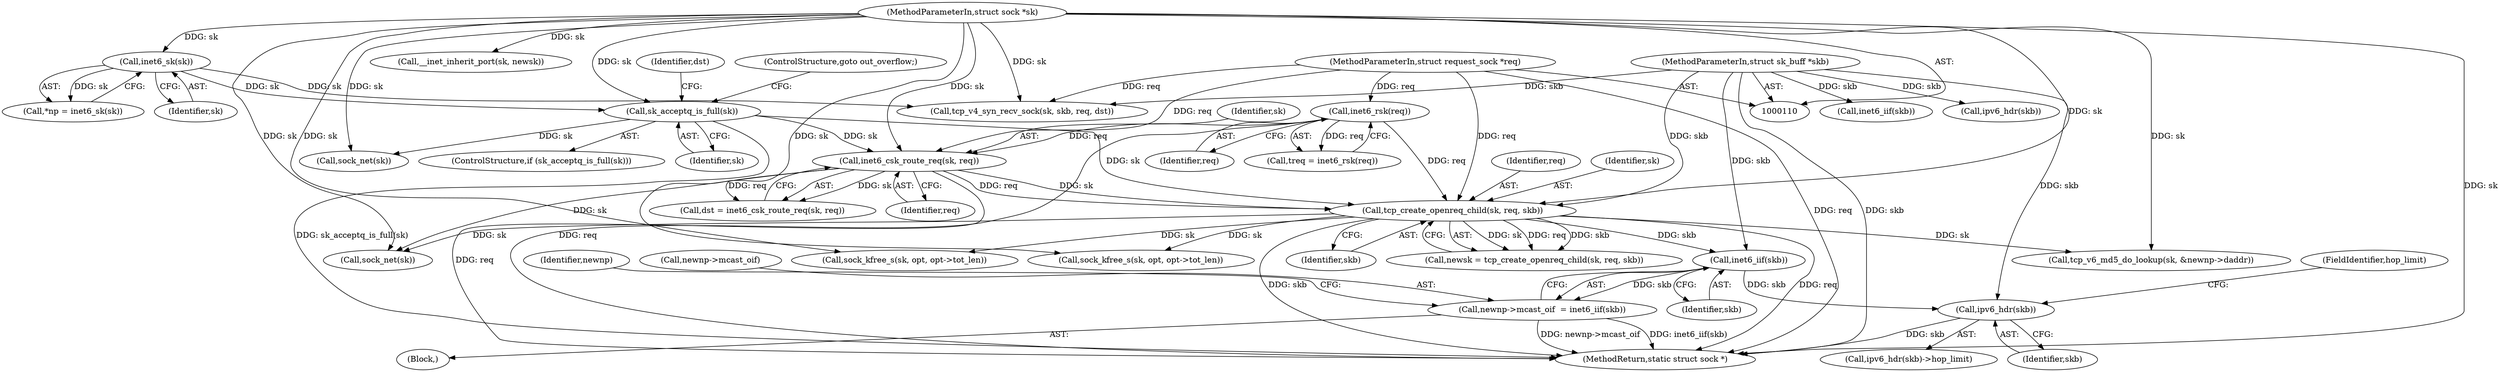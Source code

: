 digraph "0_linux_f6d8bd051c391c1c0458a30b2a7abcd939329259_33@pointer" {
"1000437" [label="(Call,inet6_iif(skb))"];
"1000284" [label="(Call,tcp_create_openreq_child(sk, req, skb))"];
"1000266" [label="(Call,sk_acceptq_is_full(sk))"];
"1000121" [label="(Call,inet6_sk(sk))"];
"1000111" [label="(MethodParameterIn,struct sock *sk)"];
"1000275" [label="(Call,inet6_csk_route_req(sk, req))"];
"1000258" [label="(Call,inet6_rsk(req))"];
"1000113" [label="(MethodParameterIn,struct request_sock *req)"];
"1000112" [label="(MethodParameterIn,struct sk_buff *skb)"];
"1000433" [label="(Call,newnp->mcast_oif  = inet6_iif(skb))"];
"1000444" [label="(Call,ipv6_hdr(skb))"];
"1000285" [label="(Identifier,sk)"];
"1000284" [label="(Call,tcp_create_openreq_child(sk, req, skb))"];
"1000562" [label="(Call,__inet_inherit_port(sk, newsk))"];
"1000113" [label="(MethodParameterIn,struct request_sock *req)"];
"1000267" [label="(Identifier,sk)"];
"1000277" [label="(Identifier,req)"];
"1000238" [label="(Call,inet6_iif(skb))"];
"1000282" [label="(Call,newsk = tcp_create_openreq_child(sk, req, skb))"];
"1000273" [label="(Call,dst = inet6_csk_route_req(sk, req))"];
"1000112" [label="(MethodParameterIn,struct sk_buff *skb)"];
"1000438" [label="(Identifier,skb)"];
"1000276" [label="(Identifier,sk)"];
"1000604" [label="(MethodReturn,static struct sock *)"];
"1000119" [label="(Call,*np = inet6_sk(sk))"];
"1000577" [label="(Call,sock_net(sk))"];
"1000275" [label="(Call,inet6_csk_route_req(sk, req))"];
"1000527" [label="(Call,tcp_v6_md5_do_lookup(sk, &newnp->daddr))"];
"1000265" [label="(ControlStructure,if (sk_acceptq_is_full(sk)))"];
"1000122" [label="(Identifier,sk)"];
"1000256" [label="(Call,treq = inet6_rsk(req))"];
"1000266" [label="(Call,sk_acceptq_is_full(sk))"];
"1000271" [label="(Identifier,dst)"];
"1000437" [label="(Call,inet6_iif(skb))"];
"1000443" [label="(Call,ipv6_hdr(skb)->hop_limit)"];
"1000111" [label="(MethodParameterIn,struct sock *sk)"];
"1000115" [label="(Block,)"];
"1000446" [label="(FieldIdentifier,hop_limit)"];
"1000433" [label="(Call,newnp->mcast_oif  = inet6_iif(skb))"];
"1000287" [label="(Identifier,skb)"];
"1000139" [label="(Call,tcp_v4_syn_recv_sock(sk, skb, req, dst))"];
"1000441" [label="(Identifier,newnp)"];
"1000444" [label="(Call,ipv6_hdr(skb))"];
"1000268" [label="(ControlStructure,goto out_overflow;)"];
"1000245" [label="(Call,ipv6_hdr(skb))"];
"1000121" [label="(Call,inet6_sk(sk))"];
"1000599" [label="(Call,sock_net(sk))"];
"1000463" [label="(Call,sock_kfree_s(sk, opt, opt->tot_len))"];
"1000445" [label="(Identifier,skb)"];
"1000434" [label="(Call,newnp->mcast_oif)"];
"1000259" [label="(Identifier,req)"];
"1000286" [label="(Identifier,req)"];
"1000589" [label="(Call,sock_kfree_s(sk, opt, opt->tot_len))"];
"1000258" [label="(Call,inet6_rsk(req))"];
"1000437" -> "1000433"  [label="AST: "];
"1000437" -> "1000438"  [label="CFG: "];
"1000438" -> "1000437"  [label="AST: "];
"1000433" -> "1000437"  [label="CFG: "];
"1000437" -> "1000433"  [label="DDG: skb"];
"1000284" -> "1000437"  [label="DDG: skb"];
"1000112" -> "1000437"  [label="DDG: skb"];
"1000437" -> "1000444"  [label="DDG: skb"];
"1000284" -> "1000282"  [label="AST: "];
"1000284" -> "1000287"  [label="CFG: "];
"1000285" -> "1000284"  [label="AST: "];
"1000286" -> "1000284"  [label="AST: "];
"1000287" -> "1000284"  [label="AST: "];
"1000282" -> "1000284"  [label="CFG: "];
"1000284" -> "1000604"  [label="DDG: req"];
"1000284" -> "1000604"  [label="DDG: skb"];
"1000284" -> "1000282"  [label="DDG: sk"];
"1000284" -> "1000282"  [label="DDG: req"];
"1000284" -> "1000282"  [label="DDG: skb"];
"1000266" -> "1000284"  [label="DDG: sk"];
"1000275" -> "1000284"  [label="DDG: sk"];
"1000275" -> "1000284"  [label="DDG: req"];
"1000111" -> "1000284"  [label="DDG: sk"];
"1000258" -> "1000284"  [label="DDG: req"];
"1000113" -> "1000284"  [label="DDG: req"];
"1000112" -> "1000284"  [label="DDG: skb"];
"1000284" -> "1000463"  [label="DDG: sk"];
"1000284" -> "1000527"  [label="DDG: sk"];
"1000284" -> "1000589"  [label="DDG: sk"];
"1000284" -> "1000599"  [label="DDG: sk"];
"1000266" -> "1000265"  [label="AST: "];
"1000266" -> "1000267"  [label="CFG: "];
"1000267" -> "1000266"  [label="AST: "];
"1000268" -> "1000266"  [label="CFG: "];
"1000271" -> "1000266"  [label="CFG: "];
"1000266" -> "1000604"  [label="DDG: sk_acceptq_is_full(sk)"];
"1000121" -> "1000266"  [label="DDG: sk"];
"1000111" -> "1000266"  [label="DDG: sk"];
"1000266" -> "1000275"  [label="DDG: sk"];
"1000266" -> "1000577"  [label="DDG: sk"];
"1000121" -> "1000119"  [label="AST: "];
"1000121" -> "1000122"  [label="CFG: "];
"1000122" -> "1000121"  [label="AST: "];
"1000119" -> "1000121"  [label="CFG: "];
"1000121" -> "1000119"  [label="DDG: sk"];
"1000111" -> "1000121"  [label="DDG: sk"];
"1000121" -> "1000139"  [label="DDG: sk"];
"1000111" -> "1000110"  [label="AST: "];
"1000111" -> "1000604"  [label="DDG: sk"];
"1000111" -> "1000139"  [label="DDG: sk"];
"1000111" -> "1000275"  [label="DDG: sk"];
"1000111" -> "1000463"  [label="DDG: sk"];
"1000111" -> "1000527"  [label="DDG: sk"];
"1000111" -> "1000562"  [label="DDG: sk"];
"1000111" -> "1000577"  [label="DDG: sk"];
"1000111" -> "1000589"  [label="DDG: sk"];
"1000111" -> "1000599"  [label="DDG: sk"];
"1000275" -> "1000273"  [label="AST: "];
"1000275" -> "1000277"  [label="CFG: "];
"1000276" -> "1000275"  [label="AST: "];
"1000277" -> "1000275"  [label="AST: "];
"1000273" -> "1000275"  [label="CFG: "];
"1000275" -> "1000604"  [label="DDG: req"];
"1000275" -> "1000273"  [label="DDG: sk"];
"1000275" -> "1000273"  [label="DDG: req"];
"1000258" -> "1000275"  [label="DDG: req"];
"1000113" -> "1000275"  [label="DDG: req"];
"1000275" -> "1000599"  [label="DDG: sk"];
"1000258" -> "1000256"  [label="AST: "];
"1000258" -> "1000259"  [label="CFG: "];
"1000259" -> "1000258"  [label="AST: "];
"1000256" -> "1000258"  [label="CFG: "];
"1000258" -> "1000604"  [label="DDG: req"];
"1000258" -> "1000256"  [label="DDG: req"];
"1000113" -> "1000258"  [label="DDG: req"];
"1000113" -> "1000110"  [label="AST: "];
"1000113" -> "1000604"  [label="DDG: req"];
"1000113" -> "1000139"  [label="DDG: req"];
"1000112" -> "1000110"  [label="AST: "];
"1000112" -> "1000604"  [label="DDG: skb"];
"1000112" -> "1000139"  [label="DDG: skb"];
"1000112" -> "1000238"  [label="DDG: skb"];
"1000112" -> "1000245"  [label="DDG: skb"];
"1000112" -> "1000444"  [label="DDG: skb"];
"1000433" -> "1000115"  [label="AST: "];
"1000434" -> "1000433"  [label="AST: "];
"1000441" -> "1000433"  [label="CFG: "];
"1000433" -> "1000604"  [label="DDG: inet6_iif(skb)"];
"1000433" -> "1000604"  [label="DDG: newnp->mcast_oif"];
"1000444" -> "1000443"  [label="AST: "];
"1000444" -> "1000445"  [label="CFG: "];
"1000445" -> "1000444"  [label="AST: "];
"1000446" -> "1000444"  [label="CFG: "];
"1000444" -> "1000604"  [label="DDG: skb"];
}
